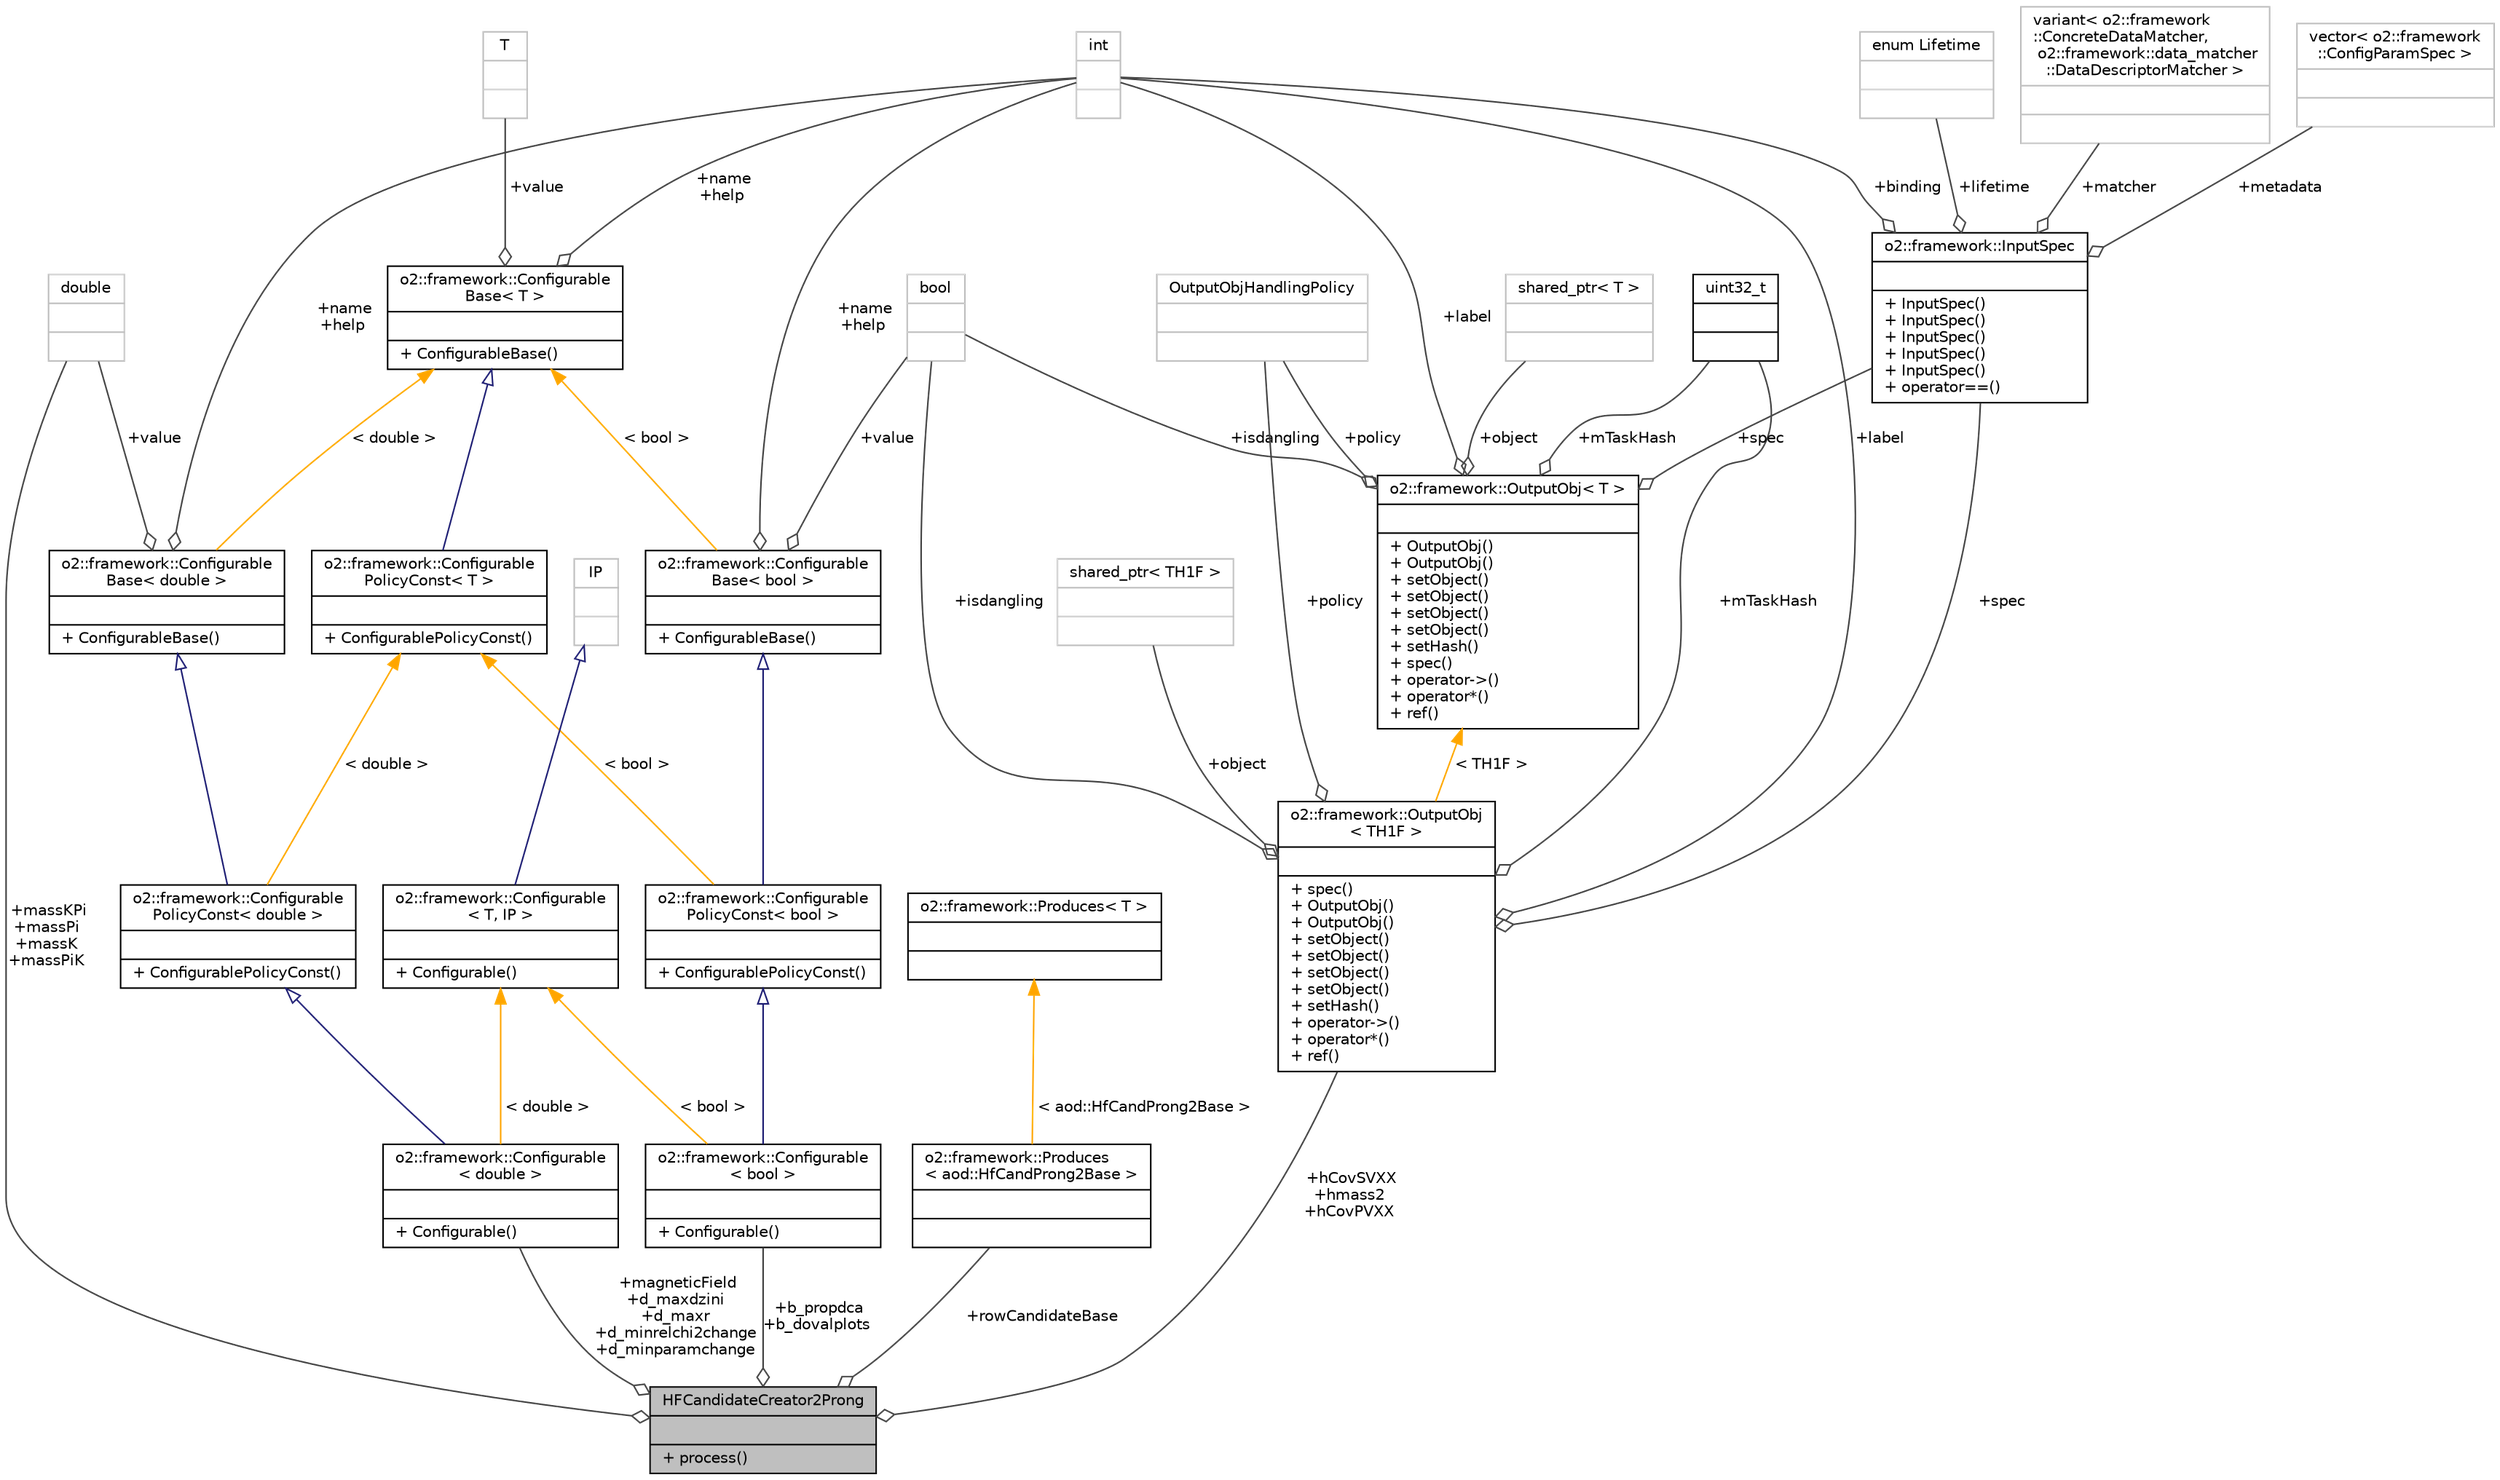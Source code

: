 digraph "HFCandidateCreator2Prong"
{
 // INTERACTIVE_SVG=YES
  bgcolor="transparent";
  edge [fontname="Helvetica",fontsize="10",labelfontname="Helvetica",labelfontsize="10"];
  node [fontname="Helvetica",fontsize="10",shape=record];
  Node1 [label="{HFCandidateCreator2Prong\n||+ process()\l}",height=0.2,width=0.4,color="black", fillcolor="grey75", style="filled", fontcolor="black"];
  Node2 -> Node1 [color="grey25",fontsize="10",style="solid",label=" +magneticField\n+d_maxdzini\n+d_maxr\n+d_minrelchi2change\n+d_minparamchange" ,arrowhead="odiamond",fontname="Helvetica"];
  Node2 [label="{o2::framework::Configurable\l\< double \>\n||+ Configurable()\l}",height=0.2,width=0.4,color="black",URL="$d8/d71/structo2_1_1framework_1_1Configurable.html"];
  Node3 -> Node2 [dir="back",color="midnightblue",fontsize="10",style="solid",arrowtail="onormal",fontname="Helvetica"];
  Node3 [label="{o2::framework::Configurable\lPolicyConst\< double \>\n||+ ConfigurablePolicyConst()\l}",height=0.2,width=0.4,color="black",URL="$da/def/structo2_1_1framework_1_1ConfigurablePolicyConst.html"];
  Node4 -> Node3 [dir="back",color="midnightblue",fontsize="10",style="solid",arrowtail="onormal",fontname="Helvetica"];
  Node4 [label="{o2::framework::Configurable\lBase\< double \>\n||+ ConfigurableBase()\l}",height=0.2,width=0.4,color="black",URL="$da/d2f/structo2_1_1framework_1_1ConfigurableBase.html"];
  Node5 -> Node4 [color="grey25",fontsize="10",style="solid",label=" +value" ,arrowhead="odiamond",fontname="Helvetica"];
  Node5 [label="{double\n||}",height=0.2,width=0.4,color="grey75"];
  Node6 -> Node4 [color="grey25",fontsize="10",style="solid",label=" +name\n+help" ,arrowhead="odiamond",fontname="Helvetica"];
  Node6 [label="{int\n||}",height=0.2,width=0.4,color="grey75"];
  Node7 -> Node4 [dir="back",color="orange",fontsize="10",style="solid",label=" \< double \>" ,fontname="Helvetica"];
  Node7 [label="{o2::framework::Configurable\lBase\< T \>\n||+ ConfigurableBase()\l}",height=0.2,width=0.4,color="black",URL="$da/d2f/structo2_1_1framework_1_1ConfigurableBase.html"];
  Node6 -> Node7 [color="grey25",fontsize="10",style="solid",label=" +name\n+help" ,arrowhead="odiamond",fontname="Helvetica"];
  Node8 -> Node7 [color="grey25",fontsize="10",style="solid",label=" +value" ,arrowhead="odiamond",fontname="Helvetica"];
  Node8 [label="{T\n||}",height=0.2,width=0.4,color="grey75"];
  Node9 -> Node3 [dir="back",color="orange",fontsize="10",style="solid",label=" \< double \>" ,fontname="Helvetica"];
  Node9 [label="{o2::framework::Configurable\lPolicyConst\< T \>\n||+ ConfigurablePolicyConst()\l}",height=0.2,width=0.4,color="black",URL="$da/def/structo2_1_1framework_1_1ConfigurablePolicyConst.html"];
  Node7 -> Node9 [dir="back",color="midnightblue",fontsize="10",style="solid",arrowtail="onormal",fontname="Helvetica"];
  Node10 -> Node2 [dir="back",color="orange",fontsize="10",style="solid",label=" \< double \>" ,fontname="Helvetica"];
  Node10 [label="{o2::framework::Configurable\l\< T, IP \>\n||+ Configurable()\l}",height=0.2,width=0.4,color="black",URL="$d8/d71/structo2_1_1framework_1_1Configurable.html"];
  Node11 -> Node10 [dir="back",color="midnightblue",fontsize="10",style="solid",arrowtail="onormal",fontname="Helvetica"];
  Node11 [label="{IP\n||}",height=0.2,width=0.4,color="grey75"];
  Node5 -> Node1 [color="grey25",fontsize="10",style="solid",label=" +massKPi\n+massPi\n+massK\n+massPiK" ,arrowhead="odiamond",fontname="Helvetica"];
  Node12 -> Node1 [color="grey25",fontsize="10",style="solid",label=" +b_propdca\n+b_dovalplots" ,arrowhead="odiamond",fontname="Helvetica"];
  Node12 [label="{o2::framework::Configurable\l\< bool \>\n||+ Configurable()\l}",height=0.2,width=0.4,color="black",URL="$d8/d71/structo2_1_1framework_1_1Configurable.html"];
  Node13 -> Node12 [dir="back",color="midnightblue",fontsize="10",style="solid",arrowtail="onormal",fontname="Helvetica"];
  Node13 [label="{o2::framework::Configurable\lPolicyConst\< bool \>\n||+ ConfigurablePolicyConst()\l}",height=0.2,width=0.4,color="black",URL="$da/def/structo2_1_1framework_1_1ConfigurablePolicyConst.html"];
  Node14 -> Node13 [dir="back",color="midnightblue",fontsize="10",style="solid",arrowtail="onormal",fontname="Helvetica"];
  Node14 [label="{o2::framework::Configurable\lBase\< bool \>\n||+ ConfigurableBase()\l}",height=0.2,width=0.4,color="black",URL="$da/d2f/structo2_1_1framework_1_1ConfigurableBase.html"];
  Node6 -> Node14 [color="grey25",fontsize="10",style="solid",label=" +name\n+help" ,arrowhead="odiamond",fontname="Helvetica"];
  Node15 -> Node14 [color="grey25",fontsize="10",style="solid",label=" +value" ,arrowhead="odiamond",fontname="Helvetica"];
  Node15 [label="{bool\n||}",height=0.2,width=0.4,color="grey75"];
  Node7 -> Node14 [dir="back",color="orange",fontsize="10",style="solid",label=" \< bool \>" ,fontname="Helvetica"];
  Node9 -> Node13 [dir="back",color="orange",fontsize="10",style="solid",label=" \< bool \>" ,fontname="Helvetica"];
  Node10 -> Node12 [dir="back",color="orange",fontsize="10",style="solid",label=" \< bool \>" ,fontname="Helvetica"];
  Node16 -> Node1 [color="grey25",fontsize="10",style="solid",label=" +rowCandidateBase" ,arrowhead="odiamond",fontname="Helvetica"];
  Node16 [label="{o2::framework::Produces\l\< aod::HfCandProng2Base \>\n||}",height=0.2,width=0.4,color="black",URL="$d6/d86/structo2_1_1framework_1_1Produces.html"];
  Node17 -> Node16 [dir="back",color="orange",fontsize="10",style="solid",label=" \< aod::HfCandProng2Base \>" ,fontname="Helvetica"];
  Node17 [label="{o2::framework::Produces\< T \>\n||}",height=0.2,width=0.4,color="black",URL="$d6/d86/structo2_1_1framework_1_1Produces.html"];
  Node18 -> Node1 [color="grey25",fontsize="10",style="solid",label=" +hCovSVXX\n+hmass2\n+hCovPVXX" ,arrowhead="odiamond",fontname="Helvetica"];
  Node18 [label="{o2::framework::OutputObj\l\< TH1F \>\n||+ spec()\l+ OutputObj()\l+ OutputObj()\l+ setObject()\l+ setObject()\l+ setObject()\l+ setObject()\l+ setHash()\l+ operator-\>()\l+ operator*()\l+ ref()\l}",height=0.2,width=0.4,color="black",URL="$d4/d79/structo2_1_1framework_1_1OutputObj.html"];
  Node19 -> Node18 [color="grey25",fontsize="10",style="solid",label=" +policy" ,arrowhead="odiamond",fontname="Helvetica"];
  Node19 [label="{OutputObjHandlingPolicy\n||}",height=0.2,width=0.4,color="grey75"];
  Node20 -> Node18 [color="grey25",fontsize="10",style="solid",label=" +mTaskHash" ,arrowhead="odiamond",fontname="Helvetica"];
  Node20 [label="{uint32_t\n||}",height=0.2,width=0.4,color="black",URL="$d3/d87/classuint32__t.html"];
  Node6 -> Node18 [color="grey25",fontsize="10",style="solid",label=" +label" ,arrowhead="odiamond",fontname="Helvetica"];
  Node15 -> Node18 [color="grey25",fontsize="10",style="solid",label=" +isdangling" ,arrowhead="odiamond",fontname="Helvetica"];
  Node21 -> Node18 [color="grey25",fontsize="10",style="solid",label=" +spec" ,arrowhead="odiamond",fontname="Helvetica"];
  Node21 [label="{o2::framework::InputSpec\n||+ InputSpec()\l+ InputSpec()\l+ InputSpec()\l+ InputSpec()\l+ InputSpec()\l+ operator==()\l}",height=0.2,width=0.4,color="black",URL="$da/d96/structo2_1_1framework_1_1InputSpec.html"];
  Node22 -> Node21 [color="grey25",fontsize="10",style="solid",label=" +metadata" ,arrowhead="odiamond",fontname="Helvetica"];
  Node22 [label="{vector\< o2::framework\l::ConfigParamSpec \>\n||}",height=0.2,width=0.4,color="grey75"];
  Node23 -> Node21 [color="grey25",fontsize="10",style="solid",label=" +lifetime" ,arrowhead="odiamond",fontname="Helvetica"];
  Node23 [label="{enum Lifetime\n||}",height=0.2,width=0.4,color="grey75"];
  Node24 -> Node21 [color="grey25",fontsize="10",style="solid",label=" +matcher" ,arrowhead="odiamond",fontname="Helvetica"];
  Node24 [label="{variant\< o2::framework\l::ConcreteDataMatcher,\l o2::framework::data_matcher\l::DataDescriptorMatcher \>\n||}",height=0.2,width=0.4,color="grey75"];
  Node6 -> Node21 [color="grey25",fontsize="10",style="solid",label=" +binding" ,arrowhead="odiamond",fontname="Helvetica"];
  Node25 -> Node18 [color="grey25",fontsize="10",style="solid",label=" +object" ,arrowhead="odiamond",fontname="Helvetica"];
  Node25 [label="{shared_ptr\< TH1F \>\n||}",height=0.2,width=0.4,color="grey75"];
  Node26 -> Node18 [dir="back",color="orange",fontsize="10",style="solid",label=" \< TH1F \>" ,fontname="Helvetica"];
  Node26 [label="{o2::framework::OutputObj\< T \>\n||+ OutputObj()\l+ OutputObj()\l+ setObject()\l+ setObject()\l+ setObject()\l+ setObject()\l+ setHash()\l+ spec()\l+ operator-\>()\l+ operator*()\l+ ref()\l}",height=0.2,width=0.4,color="black",URL="$d4/d79/structo2_1_1framework_1_1OutputObj.html"];
  Node19 -> Node26 [color="grey25",fontsize="10",style="solid",label=" +policy" ,arrowhead="odiamond",fontname="Helvetica"];
  Node20 -> Node26 [color="grey25",fontsize="10",style="solid",label=" +mTaskHash" ,arrowhead="odiamond",fontname="Helvetica"];
  Node6 -> Node26 [color="grey25",fontsize="10",style="solid",label=" +label" ,arrowhead="odiamond",fontname="Helvetica"];
  Node27 -> Node26 [color="grey25",fontsize="10",style="solid",label=" +object" ,arrowhead="odiamond",fontname="Helvetica"];
  Node27 [label="{shared_ptr\< T \>\n||}",height=0.2,width=0.4,color="grey75"];
  Node15 -> Node26 [color="grey25",fontsize="10",style="solid",label=" +isdangling" ,arrowhead="odiamond",fontname="Helvetica"];
  Node21 -> Node26 [color="grey25",fontsize="10",style="solid",label=" +spec" ,arrowhead="odiamond",fontname="Helvetica"];
}
